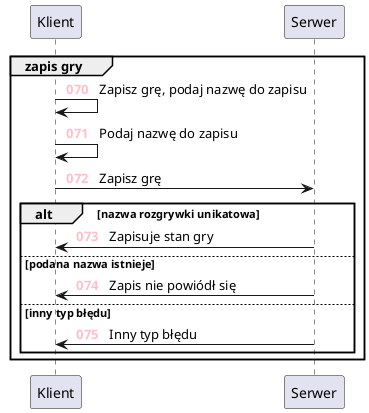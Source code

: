 @startuml
group zapis gry
autonumber 70 1 "<font color=pink><b> 000  "
  Klient -> Klient : Zapisz grę, podaj nazwę do zapisu
  Klient -> Klient : Podaj nazwę do zapisu
  Klient -> Serwer : Zapisz grę
  alt nazwa rozgrywki unikatowa
    Serwer -> Klient : Zapisuje stan gry
  else podana nazwa istnieje
    Serwer -> Klient : Zapis nie powiódł się
  else inny typ błędu
    Serwer -> Klient : Inny typ błędu
  end 
end
@enduml